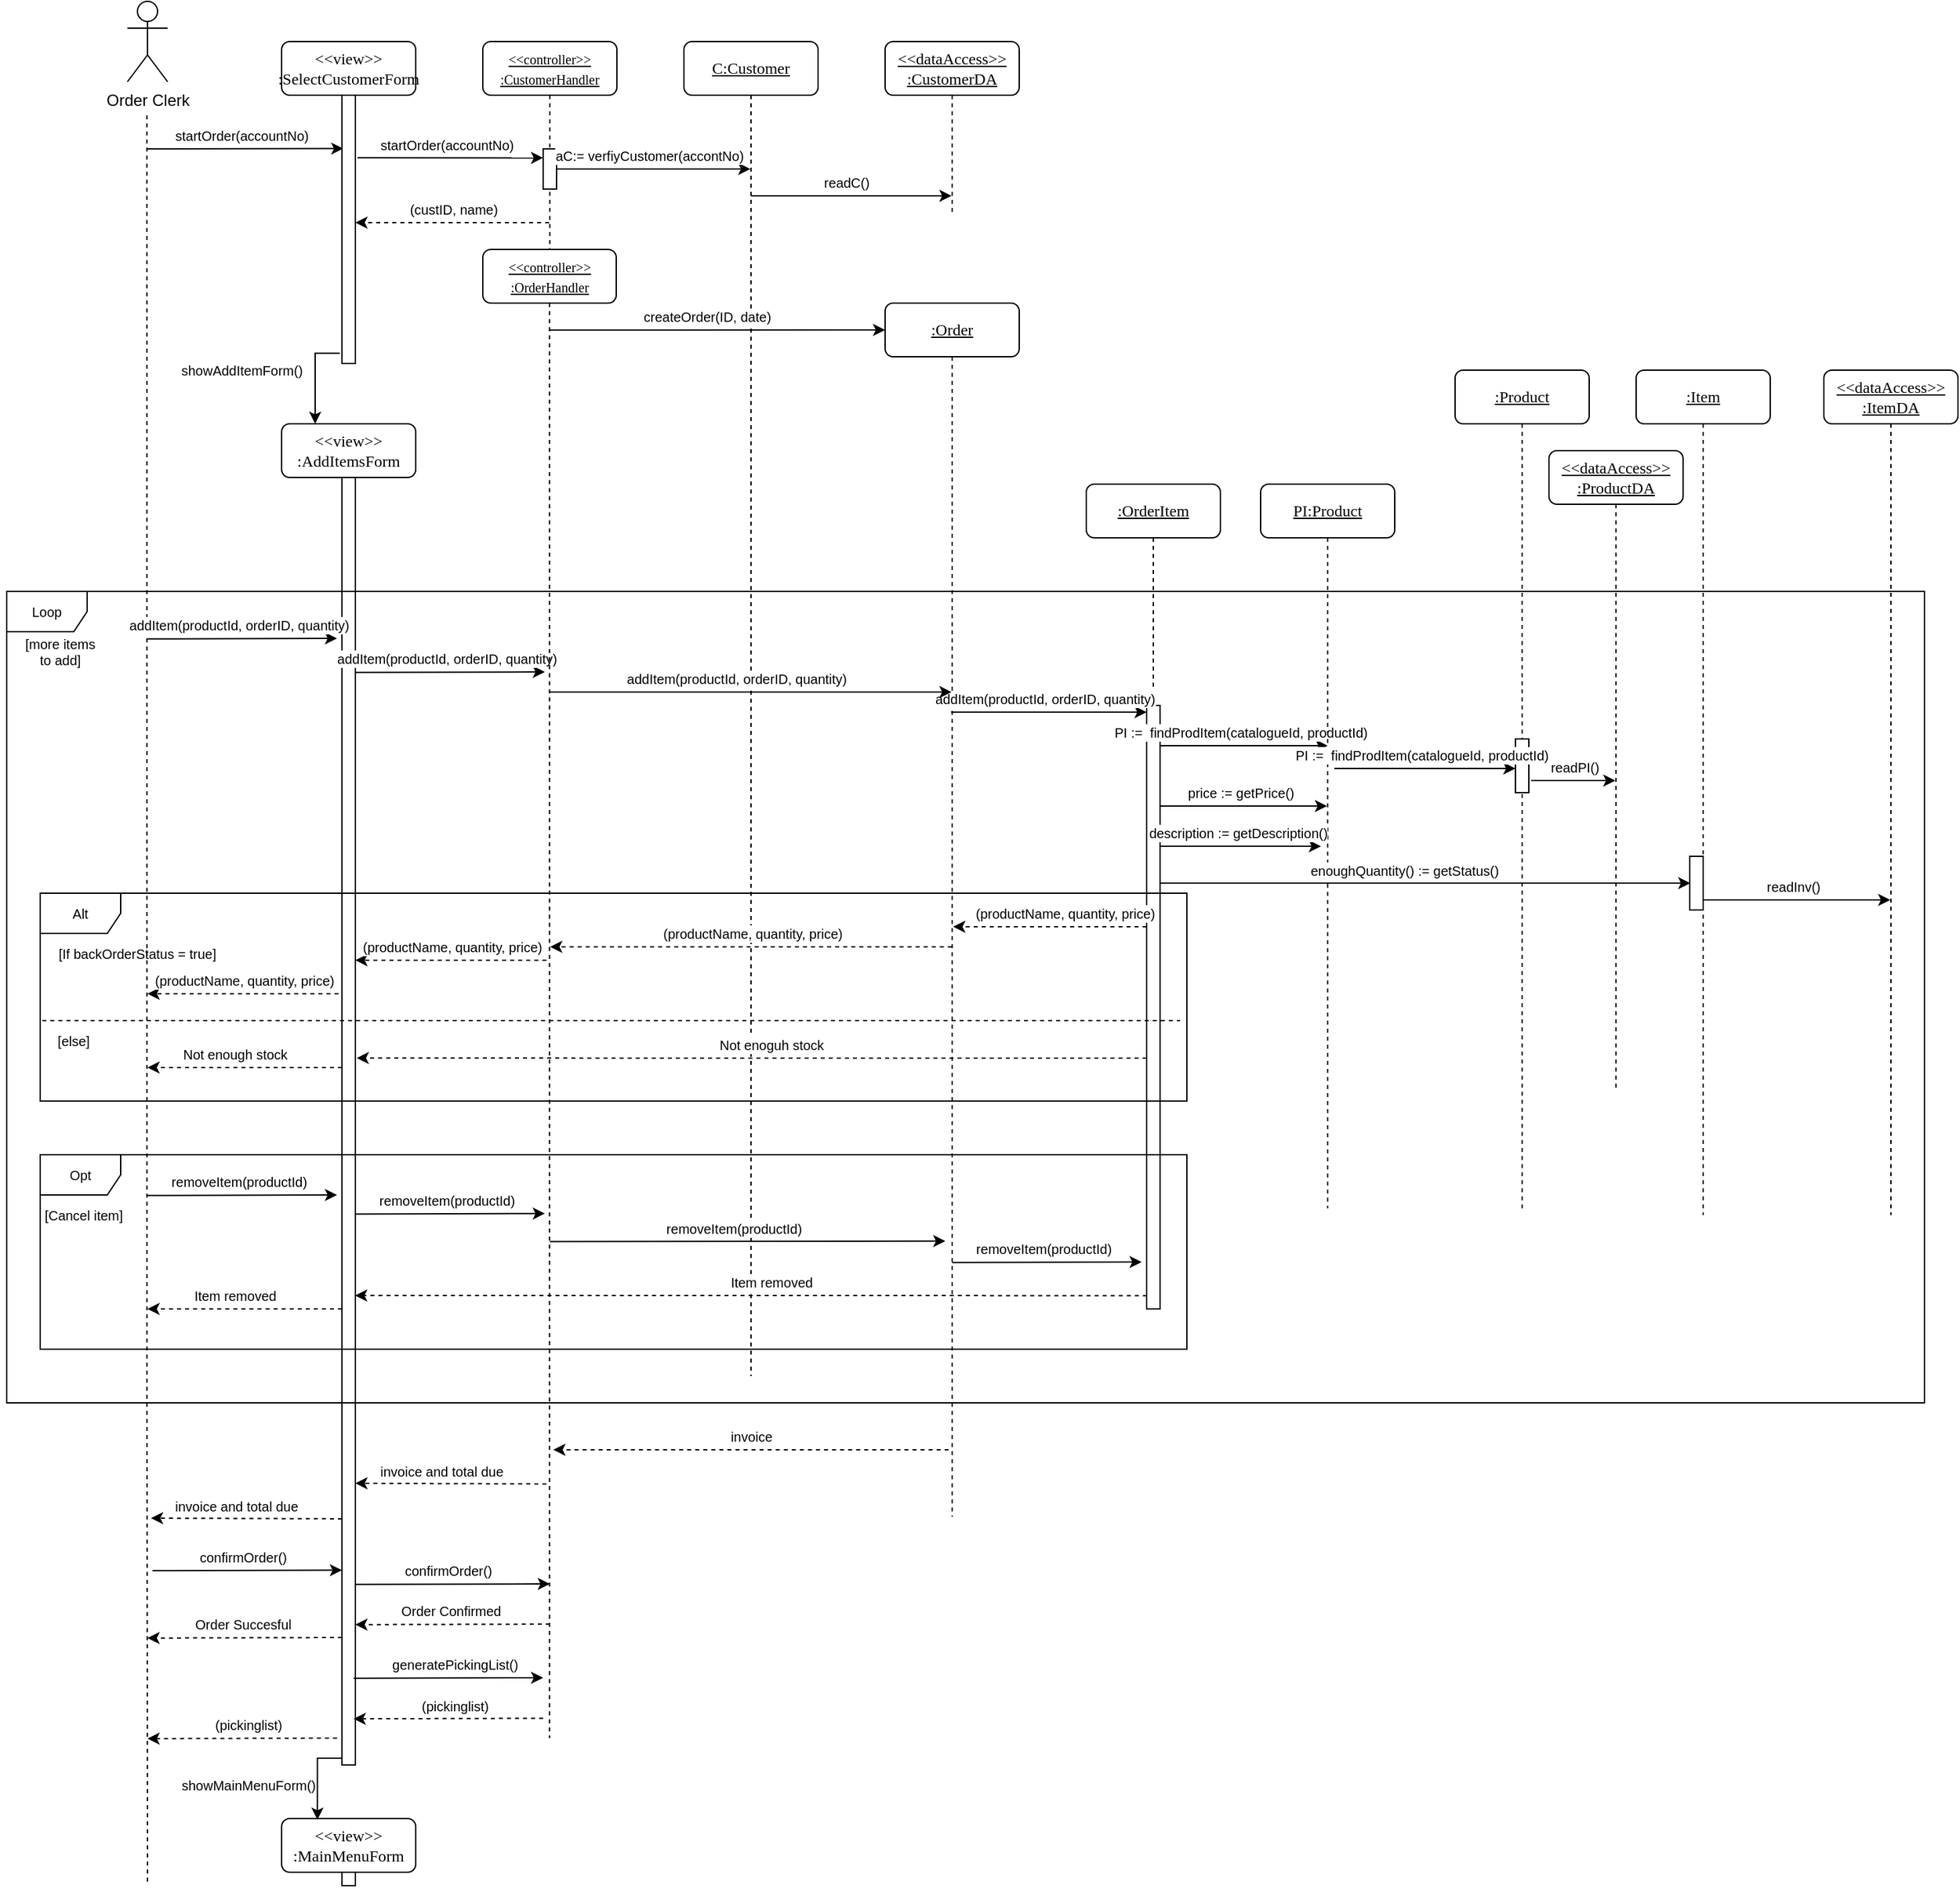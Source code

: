 <mxfile version="16.5.1" type="device"><diagram name="Page-1" id="13e1069c-82ec-6db2-03f1-153e76fe0fe0"><mxGraphModel dx="1038" dy="649" grid="1" gridSize="5" guides="1" tooltips="1" connect="1" arrows="1" fold="1" page="1" pageScale="1" pageWidth="1100" pageHeight="850" background="none" math="0" shadow="0"><root><mxCell id="0"/><mxCell id="1" parent="0"/><mxCell id="BF2j5DieZYQLTxhTrkTb-8" style="edgeStyle=orthogonalEdgeStyle;rounded=0;orthogonalLoop=1;jettySize=auto;html=1;endArrow=none;endFill=0;dashed=1;" parent="1" edge="1"><mxGeometry relative="1" as="geometry"><mxPoint x="220" y="1495" as="targetPoint"/><mxPoint x="219.57" y="175" as="sourcePoint"/><Array as="points"><mxPoint x="220" y="1135"/></Array></mxGeometry></mxCell><mxCell id="BF2j5DieZYQLTxhTrkTb-1" value="Order Clerk" style="shape=umlActor;verticalLabelPosition=bottom;verticalAlign=top;html=1;outlineConnect=0;" parent="1" vertex="1"><mxGeometry x="205" y="90" width="30" height="60" as="geometry"/></mxCell><mxCell id="BF2j5DieZYQLTxhTrkTb-4" value="&lt;u style=&quot;font-size: 10px&quot;&gt;&amp;lt;&amp;lt;controller&amp;gt;&amp;gt;&lt;br&gt;:CustomerHandler&lt;/u&gt;" style="shape=umlLifeline;perimeter=lifelinePerimeter;whiteSpace=wrap;html=1;container=1;collapsible=0;recursiveResize=0;outlineConnect=0;rounded=1;shadow=0;comic=0;labelBackgroundColor=none;strokeWidth=1;fontFamily=Verdana;fontSize=12;align=center;" parent="1" vertex="1"><mxGeometry x="470" y="120" width="100" height="155" as="geometry"/></mxCell><mxCell id="BF2j5DieZYQLTxhTrkTb-29" value="" style="html=1;points=[];perimeter=orthogonalPerimeter;rounded=0;shadow=0;comic=0;labelBackgroundColor=none;strokeWidth=1;fontFamily=Verdana;fontSize=12;align=center;" parent="BF2j5DieZYQLTxhTrkTb-4" vertex="1"><mxGeometry x="45" y="80" width="10" height="30" as="geometry"/></mxCell><mxCell id="BF2j5DieZYQLTxhTrkTb-6" value="&lt;u&gt;C:Customer&lt;/u&gt;" style="shape=umlLifeline;perimeter=lifelinePerimeter;whiteSpace=wrap;html=1;container=1;collapsible=0;recursiveResize=0;outlineConnect=0;rounded=1;shadow=0;comic=0;labelBackgroundColor=none;strokeWidth=1;fontFamily=Verdana;fontSize=12;align=center;" parent="1" vertex="1"><mxGeometry x="620" y="120" width="100" height="995" as="geometry"/></mxCell><mxCell id="BF2j5DieZYQLTxhTrkTb-118" value="" style="endArrow=classic;startArrow=none;html=1;rounded=0;startFill=0;dashed=1;" parent="BF2j5DieZYQLTxhTrkTb-6" edge="1"><mxGeometry width="50" height="50" relative="1" as="geometry"><mxPoint x="197.39" y="1050" as="sourcePoint"/><mxPoint x="-97.393" y="1050" as="targetPoint"/></mxGeometry></mxCell><mxCell id="BF2j5DieZYQLTxhTrkTb-119" value="&lt;span style=&quot;font-size: 10px&quot;&gt;invoice&lt;/span&gt;" style="edgeLabel;html=1;align=center;verticalAlign=middle;resizable=0;points=[];" parent="BF2j5DieZYQLTxhTrkTb-118" vertex="1" connectable="0"><mxGeometry x="-0.101" relative="1" as="geometry"><mxPoint x="-15" y="-10" as="offset"/></mxGeometry></mxCell><mxCell id="BF2j5DieZYQLTxhTrkTb-55" value="" style="endArrow=classic;startArrow=none;html=1;rounded=0;startFill=0;exitX=0.5;exitY=0.493;exitDx=0;exitDy=0;exitPerimeter=0;entryX=0;entryY=0.033;entryDx=0;entryDy=0;entryPerimeter=0;" parent="BF2j5DieZYQLTxhTrkTb-6" edge="1"><mxGeometry width="50" height="50" relative="1" as="geometry"><mxPoint x="-100" y="215.145" as="sourcePoint"/><mxPoint x="150" y="215.005" as="targetPoint"/></mxGeometry></mxCell><mxCell id="BF2j5DieZYQLTxhTrkTb-56" value="&lt;font style=&quot;font-size: 10px&quot;&gt;createOrder(ID, date)&lt;/font&gt;" style="edgeLabel;html=1;align=center;verticalAlign=middle;resizable=0;points=[];" parent="BF2j5DieZYQLTxhTrkTb-55" vertex="1" connectable="0"><mxGeometry x="-0.101" relative="1" as="geometry"><mxPoint x="4" y="-10" as="offset"/></mxGeometry></mxCell><mxCell id="BF2j5DieZYQLTxhTrkTb-10" value="" style="endArrow=classic;startArrow=none;html=1;rounded=0;startFill=0;entryX=0.1;entryY=0.199;entryDx=0;entryDy=0;entryPerimeter=0;" parent="1" target="BF2j5DieZYQLTxhTrkTb-36" edge="1"><mxGeometry width="50" height="50" relative="1" as="geometry"><mxPoint x="220" y="200" as="sourcePoint"/><mxPoint x="369.5" y="200" as="targetPoint"/></mxGeometry></mxCell><mxCell id="BF2j5DieZYQLTxhTrkTb-11" value="&lt;font style=&quot;font-size: 10px&quot;&gt;startOrder(accountNo)&lt;/font&gt;" style="edgeLabel;html=1;align=center;verticalAlign=middle;resizable=0;points=[];" parent="BF2j5DieZYQLTxhTrkTb-10" vertex="1" connectable="0"><mxGeometry x="-0.101" relative="1" as="geometry"><mxPoint x="4" y="-10" as="offset"/></mxGeometry></mxCell><mxCell id="BF2j5DieZYQLTxhTrkTb-12" value="" style="endArrow=classic;startArrow=none;html=1;rounded=0;startFill=0;" parent="1" edge="1"><mxGeometry width="50" height="50" relative="1" as="geometry"><mxPoint x="525" y="215" as="sourcePoint"/><mxPoint x="669.5" y="215" as="targetPoint"/></mxGeometry></mxCell><mxCell id="BF2j5DieZYQLTxhTrkTb-13" value="&lt;font style=&quot;font-size: 10px&quot;&gt;aC:= verfiyCustomer(accontNo)&lt;/font&gt;" style="edgeLabel;html=1;align=center;verticalAlign=middle;resizable=0;points=[];" parent="BF2j5DieZYQLTxhTrkTb-12" vertex="1" connectable="0"><mxGeometry x="-0.101" relative="1" as="geometry"><mxPoint x="4" y="-10" as="offset"/></mxGeometry></mxCell><mxCell id="BF2j5DieZYQLTxhTrkTb-22" value="" style="endArrow=classic;startArrow=none;html=1;rounded=0;startFill=0;dashed=1;entryX=1;entryY=0.475;entryDx=0;entryDy=0;entryPerimeter=0;" parent="1" target="BF2j5DieZYQLTxhTrkTb-36" edge="1"><mxGeometry width="50" height="50" relative="1" as="geometry"><mxPoint x="519.5" y="255" as="sourcePoint"/><mxPoint x="380" y="255" as="targetPoint"/></mxGeometry></mxCell><mxCell id="BF2j5DieZYQLTxhTrkTb-23" value="&lt;font style=&quot;font-size: 10px&quot;&gt;(custID, name)&lt;/font&gt;" style="edgeLabel;html=1;align=center;verticalAlign=middle;resizable=0;points=[];" parent="BF2j5DieZYQLTxhTrkTb-22" vertex="1" connectable="0"><mxGeometry x="-0.101" relative="1" as="geometry"><mxPoint x="-7" y="-10" as="offset"/></mxGeometry></mxCell><mxCell id="BF2j5DieZYQLTxhTrkTb-35" value="&lt;span style=&quot;font-family: &amp;#34;verdana&amp;#34; ; font-size: 12px&quot;&gt;&amp;lt;&amp;lt;view&amp;gt;&amp;gt;&lt;/span&gt;&lt;br style=&quot;font-family: &amp;#34;verdana&amp;#34; ; font-size: 12px&quot;&gt;&lt;span style=&quot;font-family: &amp;#34;verdana&amp;#34; ; font-size: 12px&quot;&gt;:SelectCustomerForm&lt;/span&gt;" style="rounded=1;whiteSpace=wrap;html=1;fontSize=10;" parent="1" vertex="1"><mxGeometry x="320" y="120" width="100" height="40" as="geometry"/></mxCell><mxCell id="BF2j5DieZYQLTxhTrkTb-43" style="edgeStyle=orthogonalEdgeStyle;rounded=0;orthogonalLoop=1;jettySize=auto;html=1;fontSize=10;startArrow=none;startFill=0;endArrow=classic;endFill=1;exitX=-0.167;exitY=0.962;exitDx=0;exitDy=0;exitPerimeter=0;entryX=0.25;entryY=0;entryDx=0;entryDy=0;entryPerimeter=0;" parent="1" source="BF2j5DieZYQLTxhTrkTb-36" target="BF2j5DieZYQLTxhTrkTb-37" edge="1"><mxGeometry relative="1" as="geometry"><mxPoint x="345" y="475" as="targetPoint"/><Array as="points"><mxPoint x="345" y="352"/></Array></mxGeometry></mxCell><mxCell id="BF2j5DieZYQLTxhTrkTb-44" value="showAddItemForm()" style="edgeLabel;html=1;align=center;verticalAlign=middle;resizable=0;points=[];fontSize=10;" parent="BF2j5DieZYQLTxhTrkTb-43" vertex="1" connectable="0"><mxGeometry x="0.012" y="1" relative="1" as="geometry"><mxPoint x="-56" y="-5" as="offset"/></mxGeometry></mxCell><mxCell id="BF2j5DieZYQLTxhTrkTb-36" value="" style="html=1;points=[];perimeter=orthogonalPerimeter;rounded=0;shadow=0;comic=0;labelBackgroundColor=none;strokeWidth=1;fontFamily=Verdana;fontSize=12;align=center;" parent="1" vertex="1"><mxGeometry x="365" y="160" width="10" height="200" as="geometry"/></mxCell><mxCell id="BF2j5DieZYQLTxhTrkTb-37" value="&lt;span style=&quot;font-family: &amp;#34;verdana&amp;#34; ; font-size: 12px&quot;&gt;&amp;lt;&amp;lt;view&amp;gt;&amp;gt;&lt;/span&gt;&lt;br style=&quot;font-family: &amp;#34;verdana&amp;#34; ; font-size: 12px&quot;&gt;&lt;span style=&quot;font-family: &amp;#34;verdana&amp;#34; ; font-size: 12px&quot;&gt;:AddItemsForm&lt;/span&gt;" style="rounded=1;whiteSpace=wrap;html=1;fontSize=10;" parent="1" vertex="1"><mxGeometry x="320" y="405" width="100" height="40" as="geometry"/></mxCell><mxCell id="BF2j5DieZYQLTxhTrkTb-38" value="" style="html=1;points=[];perimeter=orthogonalPerimeter;rounded=0;shadow=0;comic=0;labelBackgroundColor=none;strokeWidth=1;fontFamily=Verdana;fontSize=12;align=center;" parent="1" vertex="1"><mxGeometry x="365" y="445" width="10" height="960" as="geometry"/></mxCell><mxCell id="BF2j5DieZYQLTxhTrkTb-45" value="Loop" style="shape=umlFrame;whiteSpace=wrap;html=1;fontSize=10;" parent="1" vertex="1"><mxGeometry x="115" y="530" width="1430" height="605" as="geometry"/></mxCell><mxCell id="BF2j5DieZYQLTxhTrkTb-47" value="&lt;u&gt;:Order&lt;/u&gt;" style="shape=umlLifeline;perimeter=lifelinePerimeter;whiteSpace=wrap;html=1;container=1;collapsible=0;recursiveResize=0;outlineConnect=0;rounded=1;shadow=0;comic=0;labelBackgroundColor=none;strokeWidth=1;fontFamily=Verdana;fontSize=12;align=center;" parent="1" vertex="1"><mxGeometry x="770" y="315" width="100" height="905" as="geometry"/></mxCell><mxCell id="BF2j5DieZYQLTxhTrkTb-48" value="&lt;u&gt;:OrderItem&lt;/u&gt;" style="shape=umlLifeline;perimeter=lifelinePerimeter;whiteSpace=wrap;html=1;container=1;collapsible=0;recursiveResize=0;outlineConnect=0;rounded=1;shadow=0;comic=0;labelBackgroundColor=none;strokeWidth=1;fontFamily=Verdana;fontSize=12;align=center;" parent="1" vertex="1"><mxGeometry x="920" y="450" width="100" height="615" as="geometry"/></mxCell><mxCell id="BF2j5DieZYQLTxhTrkTb-65" value="" style="html=1;points=[];perimeter=orthogonalPerimeter;rounded=0;shadow=0;comic=0;labelBackgroundColor=none;strokeWidth=1;fontFamily=Verdana;fontSize=12;align=center;" parent="BF2j5DieZYQLTxhTrkTb-48" vertex="1"><mxGeometry x="45" y="165" width="10" height="450" as="geometry"/></mxCell><mxCell id="BF2j5DieZYQLTxhTrkTb-68" value="" style="endArrow=classic;startArrow=none;html=1;rounded=0;startFill=0;" parent="BF2j5DieZYQLTxhTrkTb-48" target="BF2j5DieZYQLTxhTrkTb-62" edge="1"><mxGeometry width="50" height="50" relative="1" as="geometry"><mxPoint x="55.002" y="239.995" as="sourcePoint"/><mxPoint x="175" y="240" as="targetPoint"/></mxGeometry></mxCell><mxCell id="BF2j5DieZYQLTxhTrkTb-69" value="&lt;font style=&quot;font-size: 10px&quot;&gt;price := getPrice()&lt;/font&gt;" style="edgeLabel;html=1;align=center;verticalAlign=middle;resizable=0;points=[];" parent="BF2j5DieZYQLTxhTrkTb-68" vertex="1" connectable="0"><mxGeometry x="-0.101" relative="1" as="geometry"><mxPoint x="4" y="-10" as="offset"/></mxGeometry></mxCell><mxCell id="BF2j5DieZYQLTxhTrkTb-81" value="" style="endArrow=classic;startArrow=none;html=1;rounded=0;startFill=0;" parent="BF2j5DieZYQLTxhTrkTb-48" edge="1"><mxGeometry width="50" height="50" relative="1" as="geometry"><mxPoint x="55.002" y="194.995" as="sourcePoint"/><mxPoint x="180" y="195" as="targetPoint"/></mxGeometry></mxCell><mxCell id="BF2j5DieZYQLTxhTrkTb-82" value="&lt;span style=&quot;font-size: 10px&quot;&gt;PI :=&amp;nbsp; findProdItem(catalogueId, productId)&lt;/span&gt;" style="edgeLabel;html=1;align=center;verticalAlign=middle;resizable=0;points=[];" parent="BF2j5DieZYQLTxhTrkTb-81" vertex="1" connectable="0"><mxGeometry x="-0.101" relative="1" as="geometry"><mxPoint x="4" y="-10" as="offset"/></mxGeometry></mxCell><mxCell id="BF2j5DieZYQLTxhTrkTb-134" value="Alt" style="shape=umlFrame;whiteSpace=wrap;html=1;fontSize=10;" parent="BF2j5DieZYQLTxhTrkTb-48" vertex="1"><mxGeometry x="-780" y="305" width="855" height="155" as="geometry"/></mxCell><mxCell id="BF2j5DieZYQLTxhTrkTb-59" value="" style="endArrow=classic;startArrow=none;html=1;rounded=0;startFill=0;entryX=0.044;entryY=0.074;entryDx=0;entryDy=0;entryPerimeter=0;" parent="BF2j5DieZYQLTxhTrkTb-48" edge="1"><mxGeometry width="50" height="50" relative="1" as="geometry"><mxPoint x="-100.81" y="170.0" as="sourcePoint"/><mxPoint x="45.0" y="170.0" as="targetPoint"/></mxGeometry></mxCell><mxCell id="BF2j5DieZYQLTxhTrkTb-60" value="&lt;span style=&quot;font-size: 10px&quot;&gt;addItem(productId, orderID, quantity)&lt;/span&gt;" style="edgeLabel;html=1;align=center;verticalAlign=middle;resizable=0;points=[];" parent="BF2j5DieZYQLTxhTrkTb-59" vertex="1" connectable="0"><mxGeometry x="-0.101" relative="1" as="geometry"><mxPoint x="4" y="-10" as="offset"/></mxGeometry></mxCell><mxCell id="BF2j5DieZYQLTxhTrkTb-141" value="" style="endArrow=classic;startArrow=none;html=1;rounded=0;startFill=0;dashed=1;entryX=0.276;entryY=0.793;entryDx=0;entryDy=0;entryPerimeter=0;" parent="BF2j5DieZYQLTxhTrkTb-48" target="BF2j5DieZYQLTxhTrkTb-134" edge="1"><mxGeometry width="50" height="50" relative="1" as="geometry"><mxPoint x="45" y="428" as="sourcePoint"/><mxPoint x="-254.5" y="420" as="targetPoint"/></mxGeometry></mxCell><mxCell id="BF2j5DieZYQLTxhTrkTb-142" value="&lt;font style=&quot;font-size: 10px&quot;&gt;Not enoguh stock&lt;/font&gt;" style="edgeLabel;html=1;align=center;verticalAlign=middle;resizable=0;points=[];" parent="BF2j5DieZYQLTxhTrkTb-141" vertex="1" connectable="0"><mxGeometry x="-0.101" relative="1" as="geometry"><mxPoint x="-15" y="-10" as="offset"/></mxGeometry></mxCell><mxCell id="BF2j5DieZYQLTxhTrkTb-143" value="" style="endArrow=classic;startArrow=none;html=1;rounded=0;startFill=0;dashed=1;" parent="BF2j5DieZYQLTxhTrkTb-48" edge="1"><mxGeometry width="50" height="50" relative="1" as="geometry"><mxPoint x="-555" y="435" as="sourcePoint"/><mxPoint x="-700" y="435" as="targetPoint"/></mxGeometry></mxCell><mxCell id="BF2j5DieZYQLTxhTrkTb-144" value="&lt;font style=&quot;font-size: 10px&quot;&gt;Not enough stock&lt;/font&gt;" style="edgeLabel;html=1;align=center;verticalAlign=middle;resizable=0;points=[];" parent="BF2j5DieZYQLTxhTrkTb-143" vertex="1" connectable="0"><mxGeometry x="-0.101" relative="1" as="geometry"><mxPoint x="-15" y="-10" as="offset"/></mxGeometry></mxCell><mxCell id="m1XJs7Dsuztz1t1UnXOM-1" value="" style="endArrow=classic;startArrow=none;html=1;rounded=0;startFill=0;dashed=1;" parent="BF2j5DieZYQLTxhTrkTb-48" edge="1"><mxGeometry width="50" height="50" relative="1" as="geometry"><mxPoint x="-557.61" y="380" as="sourcePoint"/><mxPoint x="-700" y="380" as="targetPoint"/></mxGeometry></mxCell><mxCell id="m1XJs7Dsuztz1t1UnXOM-2" value="&lt;span style=&quot;font-size: 10px&quot;&gt;(productName, quantity, price)&lt;/span&gt;" style="edgeLabel;html=1;align=center;verticalAlign=middle;resizable=0;points=[];" parent="m1XJs7Dsuztz1t1UnXOM-1" vertex="1" connectable="0"><mxGeometry x="-0.101" relative="1" as="geometry"><mxPoint x="-7" y="-10" as="offset"/></mxGeometry></mxCell><mxCell id="BF2j5DieZYQLTxhTrkTb-145" value="[else]" style="text;html=1;strokeColor=none;fillColor=none;align=center;verticalAlign=middle;whiteSpace=wrap;rounded=0;fontSize=10;" parent="BF2j5DieZYQLTxhTrkTb-48" vertex="1"><mxGeometry x="-785" y="400" width="60" height="30" as="geometry"/></mxCell><mxCell id="BF2j5DieZYQLTxhTrkTb-74" value="" style="endArrow=classic;startArrow=none;html=1;rounded=0;startFill=0;entryX=-0.114;entryY=0.155;entryDx=0;entryDy=0;entryPerimeter=0;dashed=1;" parent="BF2j5DieZYQLTxhTrkTb-48" edge="1"><mxGeometry width="50" height="50" relative="1" as="geometry"><mxPoint x="45.0" y="330.0" as="sourcePoint"/><mxPoint x="-99.23" y="330.0" as="targetPoint"/></mxGeometry></mxCell><mxCell id="BF2j5DieZYQLTxhTrkTb-75" value="&lt;span style=&quot;font-size: 10px&quot;&gt;(productName, quantity, price)&lt;/span&gt;" style="edgeLabel;html=1;align=center;verticalAlign=middle;resizable=0;points=[];" parent="BF2j5DieZYQLTxhTrkTb-74" vertex="1" connectable="0"><mxGeometry x="-0.101" relative="1" as="geometry"><mxPoint x="4" y="-10" as="offset"/></mxGeometry></mxCell><mxCell id="BF2j5DieZYQLTxhTrkTb-113" value="" style="endArrow=classic;startArrow=none;html=1;rounded=0;startFill=0;dashed=1;" parent="BF2j5DieZYQLTxhTrkTb-48" edge="1"><mxGeometry width="50" height="50" relative="1" as="geometry"><mxPoint x="-402.61" y="355" as="sourcePoint"/><mxPoint x="-545" y="355" as="targetPoint"/></mxGeometry></mxCell><mxCell id="BF2j5DieZYQLTxhTrkTb-114" value="&lt;span style=&quot;font-size: 10px&quot;&gt;(productName, quantity, price)&lt;/span&gt;" style="edgeLabel;html=1;align=center;verticalAlign=middle;resizable=0;points=[];" parent="BF2j5DieZYQLTxhTrkTb-113" vertex="1" connectable="0"><mxGeometry x="-0.101" relative="1" as="geometry"><mxPoint x="-7" y="-10" as="offset"/></mxGeometry></mxCell><mxCell id="BF2j5DieZYQLTxhTrkTb-49" value="" style="endArrow=classic;startArrow=none;html=1;rounded=0;startFill=0;entryX=-0.371;entryY=0.139;entryDx=0;entryDy=0;entryPerimeter=0;" parent="1" edge="1"><mxGeometry width="50" height="50" relative="1" as="geometry"><mxPoint x="220" y="565.39" as="sourcePoint"/><mxPoint x="361.29" y="565.005" as="targetPoint"/></mxGeometry></mxCell><mxCell id="BF2j5DieZYQLTxhTrkTb-50" value="&lt;font style=&quot;font-size: 10px&quot;&gt;addItem(productId, orderID, quantity)&lt;/font&gt;" style="edgeLabel;html=1;align=center;verticalAlign=middle;resizable=0;points=[];" parent="BF2j5DieZYQLTxhTrkTb-49" vertex="1" connectable="0"><mxGeometry x="-0.101" relative="1" as="geometry"><mxPoint x="4" y="-10" as="offset"/></mxGeometry></mxCell><mxCell id="BF2j5DieZYQLTxhTrkTb-51" value="" style="endArrow=classic;startArrow=none;html=1;rounded=0;startFill=0;entryX=-0.371;entryY=0.139;entryDx=0;entryDy=0;entryPerimeter=0;" parent="1" edge="1"><mxGeometry width="50" height="50" relative="1" as="geometry"><mxPoint x="375" y="590.39" as="sourcePoint"/><mxPoint x="516.29" y="590.005" as="targetPoint"/></mxGeometry></mxCell><mxCell id="BF2j5DieZYQLTxhTrkTb-52" value="&lt;span style=&quot;font-size: 10px&quot;&gt;addItem(productId, orderID, quantity)&lt;/span&gt;" style="edgeLabel;html=1;align=center;verticalAlign=middle;resizable=0;points=[];" parent="BF2j5DieZYQLTxhTrkTb-51" vertex="1" connectable="0"><mxGeometry x="-0.101" relative="1" as="geometry"><mxPoint x="4" y="-10" as="offset"/></mxGeometry></mxCell><mxCell id="BF2j5DieZYQLTxhTrkTb-53" value="" style="endArrow=classic;startArrow=none;html=1;rounded=0;startFill=0;" parent="1" source="BF2j5DieZYQLTxhTrkTb-77" edge="1"><mxGeometry width="50" height="50" relative="1" as="geometry"><mxPoint x="520" y="610.16" as="sourcePoint"/><mxPoint x="819.5" y="605" as="targetPoint"/><Array as="points"><mxPoint x="725" y="605"/></Array></mxGeometry></mxCell><mxCell id="BF2j5DieZYQLTxhTrkTb-54" value="&lt;span style=&quot;font-size: 10px&quot;&gt;addItem(productId, orderID, quantity)&lt;/span&gt;" style="edgeLabel;html=1;align=center;verticalAlign=middle;resizable=0;points=[];" parent="BF2j5DieZYQLTxhTrkTb-53" vertex="1" connectable="0"><mxGeometry x="-0.101" relative="1" as="geometry"><mxPoint x="4" y="-10" as="offset"/></mxGeometry></mxCell><mxCell id="BF2j5DieZYQLTxhTrkTb-61" value="&lt;u&gt;:Product&lt;/u&gt;" style="shape=umlLifeline;perimeter=lifelinePerimeter;whiteSpace=wrap;html=1;container=1;collapsible=0;recursiveResize=0;outlineConnect=0;rounded=1;shadow=0;comic=0;labelBackgroundColor=none;strokeWidth=1;fontFamily=Verdana;fontSize=12;align=center;" parent="1" vertex="1"><mxGeometry x="1195" y="365" width="100" height="625" as="geometry"/></mxCell><mxCell id="BF2j5DieZYQLTxhTrkTb-96" value="" style="html=1;points=[];perimeter=orthogonalPerimeter;rounded=0;shadow=0;comic=0;labelBackgroundColor=none;strokeWidth=1;fontFamily=Verdana;fontSize=12;align=center;" parent="BF2j5DieZYQLTxhTrkTb-61" vertex="1"><mxGeometry x="45" y="275" width="10" height="40" as="geometry"/></mxCell><mxCell id="BF2j5DieZYQLTxhTrkTb-62" value="&lt;u&gt;PI:Product&lt;/u&gt;" style="shape=umlLifeline;perimeter=lifelinePerimeter;whiteSpace=wrap;html=1;container=1;collapsible=0;recursiveResize=0;outlineConnect=0;rounded=1;shadow=0;comic=0;labelBackgroundColor=none;strokeWidth=1;fontFamily=Verdana;fontSize=12;align=center;" parent="1" vertex="1"><mxGeometry x="1050" y="450" width="100" height="540" as="geometry"/></mxCell><mxCell id="BF2j5DieZYQLTxhTrkTb-77" value="&lt;u style=&quot;font-size: 10px&quot;&gt;&amp;lt;&amp;lt;controller&amp;gt;&amp;gt;&lt;br&gt;:OrderHandler&lt;/u&gt;" style="shape=umlLifeline;perimeter=lifelinePerimeter;whiteSpace=wrap;html=1;container=1;collapsible=0;recursiveResize=0;outlineConnect=0;rounded=1;shadow=0;comic=0;labelBackgroundColor=none;strokeWidth=1;fontFamily=Verdana;fontSize=12;align=center;" parent="1" vertex="1"><mxGeometry x="470" y="275" width="99.52" height="1110" as="geometry"/></mxCell><mxCell id="BF2j5DieZYQLTxhTrkTb-70" value="" style="endArrow=classic;startArrow=none;html=1;rounded=0;startFill=0;" parent="1" edge="1"><mxGeometry width="50" height="50" relative="1" as="geometry"><mxPoint x="975.002" y="719.995" as="sourcePoint"/><mxPoint x="1095" y="720" as="targetPoint"/></mxGeometry></mxCell><mxCell id="BF2j5DieZYQLTxhTrkTb-71" value="&lt;font style=&quot;font-size: 10px&quot;&gt;description := getDescription()&lt;/font&gt;" style="edgeLabel;html=1;align=center;verticalAlign=middle;resizable=0;points=[];" parent="BF2j5DieZYQLTxhTrkTb-70" vertex="1" connectable="0"><mxGeometry x="-0.101" relative="1" as="geometry"><mxPoint x="4" y="-10" as="offset"/></mxGeometry></mxCell><mxCell id="BF2j5DieZYQLTxhTrkTb-84" value="" style="endArrow=classic;startArrow=none;html=1;rounded=0;startFill=0;" parent="1" edge="1"><mxGeometry width="50" height="50" relative="1" as="geometry"><mxPoint x="1105" y="662" as="sourcePoint"/><mxPoint x="1240" y="662" as="targetPoint"/></mxGeometry></mxCell><mxCell id="BF2j5DieZYQLTxhTrkTb-85" value="&lt;span style=&quot;font-size: 10px&quot;&gt;PI :=&amp;nbsp; findProdItem(catalogueId, productId)&lt;/span&gt;" style="edgeLabel;html=1;align=center;verticalAlign=middle;resizable=0;points=[];" parent="BF2j5DieZYQLTxhTrkTb-84" vertex="1" connectable="0"><mxGeometry x="-0.101" relative="1" as="geometry"><mxPoint x="4" y="-10" as="offset"/></mxGeometry></mxCell><mxCell id="BF2j5DieZYQLTxhTrkTb-88" value="&lt;u&gt;:Item&lt;/u&gt;" style="shape=umlLifeline;perimeter=lifelinePerimeter;whiteSpace=wrap;html=1;container=1;collapsible=0;recursiveResize=0;outlineConnect=0;rounded=1;shadow=0;comic=0;labelBackgroundColor=none;strokeWidth=1;fontFamily=Verdana;fontSize=12;align=center;" parent="1" vertex="1"><mxGeometry x="1330" y="365" width="100" height="630" as="geometry"/></mxCell><mxCell id="BF2j5DieZYQLTxhTrkTb-90" value="" style="html=1;points=[];perimeter=orthogonalPerimeter;rounded=0;shadow=0;comic=0;labelBackgroundColor=none;strokeWidth=1;fontFamily=Verdana;fontSize=12;align=center;" parent="BF2j5DieZYQLTxhTrkTb-88" vertex="1"><mxGeometry x="40" y="362.5" width="10" height="40" as="geometry"/></mxCell><mxCell id="BF2j5DieZYQLTxhTrkTb-89" value="&lt;u&gt;&amp;lt;&amp;lt;dataAccess&amp;gt;&amp;gt;&lt;br&gt;:ItemDA&lt;br&gt;&lt;/u&gt;" style="shape=umlLifeline;perimeter=lifelinePerimeter;whiteSpace=wrap;html=1;container=1;collapsible=0;recursiveResize=0;outlineConnect=0;rounded=1;shadow=0;comic=0;labelBackgroundColor=none;strokeWidth=1;fontFamily=Verdana;fontSize=12;align=center;" parent="1" vertex="1"><mxGeometry x="1470" y="365" width="100" height="630" as="geometry"/></mxCell><mxCell id="BF2j5DieZYQLTxhTrkTb-91" value="" style="endArrow=classic;startArrow=none;html=1;rounded=0;startFill=0;exitX=1;exitY=0.813;exitDx=0;exitDy=0;exitPerimeter=0;" parent="1" source="BF2j5DieZYQLTxhTrkTb-90" target="BF2j5DieZYQLTxhTrkTb-89" edge="1"><mxGeometry width="50" height="50" relative="1" as="geometry"><mxPoint x="1385.0" y="760" as="sourcePoint"/><mxPoint x="1524.5" y="760" as="targetPoint"/></mxGeometry></mxCell><mxCell id="BF2j5DieZYQLTxhTrkTb-92" value="&lt;span style=&quot;font-size: 10px&quot;&gt;readInv()&lt;/span&gt;" style="edgeLabel;html=1;align=center;verticalAlign=middle;resizable=0;points=[];" parent="BF2j5DieZYQLTxhTrkTb-91" vertex="1" connectable="0"><mxGeometry x="-0.101" relative="1" as="geometry"><mxPoint x="4" y="-10" as="offset"/></mxGeometry></mxCell><mxCell id="BF2j5DieZYQLTxhTrkTb-99" value="&lt;u&gt;&amp;lt;&amp;lt;dataAccess&amp;gt;&amp;gt;&lt;br&gt;:ProductDA&lt;br&gt;&lt;/u&gt;" style="shape=umlLifeline;perimeter=lifelinePerimeter;whiteSpace=wrap;html=1;container=1;collapsible=0;recursiveResize=0;outlineConnect=0;rounded=1;shadow=0;comic=0;labelBackgroundColor=none;strokeWidth=1;fontFamily=Verdana;fontSize=12;align=center;" parent="1" vertex="1"><mxGeometry x="1265" y="425" width="100" height="475" as="geometry"/></mxCell><mxCell id="BF2j5DieZYQLTxhTrkTb-103" value="&lt;u&gt;&amp;lt;&amp;lt;dataAccess&amp;gt;&amp;gt;&lt;br&gt;:CustomerDA&lt;br&gt;&lt;/u&gt;" style="shape=umlLifeline;perimeter=lifelinePerimeter;whiteSpace=wrap;html=1;container=1;collapsible=0;recursiveResize=0;outlineConnect=0;rounded=1;shadow=0;comic=0;labelBackgroundColor=none;strokeWidth=1;fontFamily=Verdana;fontSize=12;align=center;" parent="1" vertex="1"><mxGeometry x="770" y="120" width="100" height="130" as="geometry"/></mxCell><mxCell id="BF2j5DieZYQLTxhTrkTb-15" value="" style="endArrow=classic;startArrow=none;html=1;rounded=0;startFill=0;exitX=1.157;exitY=0.233;exitDx=0;exitDy=0;exitPerimeter=0;entryX=0;entryY=0.224;entryDx=0;entryDy=0;entryPerimeter=0;" parent="1" source="BF2j5DieZYQLTxhTrkTb-36" target="BF2j5DieZYQLTxhTrkTb-29" edge="1"><mxGeometry width="50" height="50" relative="1" as="geometry"><mxPoint x="370" y="215" as="sourcePoint"/><mxPoint x="510" y="207" as="targetPoint"/></mxGeometry></mxCell><mxCell id="BF2j5DieZYQLTxhTrkTb-16" value="&lt;font style=&quot;font-size: 10px&quot;&gt;startOrder(accountNo)&lt;/font&gt;" style="edgeLabel;html=1;align=center;verticalAlign=middle;resizable=0;points=[];" parent="BF2j5DieZYQLTxhTrkTb-15" vertex="1" connectable="0"><mxGeometry x="-0.101" relative="1" as="geometry"><mxPoint x="4" y="-10" as="offset"/></mxGeometry></mxCell><mxCell id="BF2j5DieZYQLTxhTrkTb-104" value="" style="endArrow=classic;startArrow=none;html=1;rounded=0;startFill=0;" parent="1" target="BF2j5DieZYQLTxhTrkTb-103" edge="1"><mxGeometry width="50" height="50" relative="1" as="geometry"><mxPoint x="670" y="235" as="sourcePoint"/><mxPoint x="800" y="235" as="targetPoint"/></mxGeometry></mxCell><mxCell id="BF2j5DieZYQLTxhTrkTb-105" value="&lt;font style=&quot;font-size: 10px&quot;&gt;readC()&lt;/font&gt;" style="edgeLabel;html=1;align=center;verticalAlign=middle;resizable=0;points=[];" parent="BF2j5DieZYQLTxhTrkTb-104" vertex="1" connectable="0"><mxGeometry x="-0.101" relative="1" as="geometry"><mxPoint x="4" y="-10" as="offset"/></mxGeometry></mxCell><mxCell id="BF2j5DieZYQLTxhTrkTb-106" value="[more items to add]" style="text;html=1;strokeColor=none;fillColor=none;align=center;verticalAlign=middle;whiteSpace=wrap;rounded=0;fontSize=10;" parent="1" vertex="1"><mxGeometry x="125" y="560" width="60" height="30" as="geometry"/></mxCell><mxCell id="BF2j5DieZYQLTxhTrkTb-108" value="&lt;span style=&quot;font-family: &amp;#34;verdana&amp;#34; ; font-size: 12px&quot;&gt;&amp;lt;&amp;lt;view&amp;gt;&amp;gt;&lt;/span&gt;&lt;br style=&quot;font-family: &amp;#34;verdana&amp;#34; ; font-size: 12px&quot;&gt;&lt;span style=&quot;font-family: &amp;#34;verdana&amp;#34; ; font-size: 12px&quot;&gt;:MainMenuForm&lt;/span&gt;" style="rounded=1;whiteSpace=wrap;html=1;fontSize=10;" parent="1" vertex="1"><mxGeometry x="320" y="1445" width="100" height="40" as="geometry"/></mxCell><mxCell id="BF2j5DieZYQLTxhTrkTb-109" style="edgeStyle=orthogonalEdgeStyle;rounded=0;orthogonalLoop=1;jettySize=auto;html=1;fontSize=10;startArrow=none;startFill=0;endArrow=classic;endFill=1;exitX=-0.167;exitY=0.962;exitDx=0;exitDy=0;exitPerimeter=0;entryX=0.25;entryY=0;entryDx=0;entryDy=0;entryPerimeter=0;" parent="1" edge="1"><mxGeometry relative="1" as="geometry"><mxPoint x="346.67" y="1445.83" as="targetPoint"/><mxPoint x="365.0" y="1400" as="sourcePoint"/><Array as="points"><mxPoint x="346.67" y="1399.83"/></Array></mxGeometry></mxCell><mxCell id="BF2j5DieZYQLTxhTrkTb-110" value="showMainMenuForm()" style="edgeLabel;html=1;align=center;verticalAlign=middle;resizable=0;points=[];fontSize=10;" parent="BF2j5DieZYQLTxhTrkTb-109" vertex="1" connectable="0"><mxGeometry x="0.012" y="1" relative="1" as="geometry"><mxPoint x="-53" y="6" as="offset"/></mxGeometry></mxCell><mxCell id="BF2j5DieZYQLTxhTrkTb-115" value="" style="html=1;points=[];perimeter=orthogonalPerimeter;rounded=0;shadow=0;comic=0;labelBackgroundColor=none;strokeWidth=1;fontFamily=Verdana;fontSize=12;align=center;" parent="1" vertex="1"><mxGeometry x="365" y="1485" width="10" height="10" as="geometry"/></mxCell><mxCell id="BF2j5DieZYQLTxhTrkTb-72" value="" style="endArrow=classic;startArrow=none;html=1;rounded=0;startFill=0;entryX=0.042;entryY=0.5;entryDx=0;entryDy=0;entryPerimeter=0;" parent="1" source="BF2j5DieZYQLTxhTrkTb-65" target="BF2j5DieZYQLTxhTrkTb-90" edge="1"><mxGeometry width="50" height="50" relative="1" as="geometry"><mxPoint x="975.0" y="1154.39" as="sourcePoint"/><mxPoint x="1244.63" y="1154.39" as="targetPoint"/></mxGeometry></mxCell><mxCell id="BF2j5DieZYQLTxhTrkTb-73" value="&lt;font style=&quot;font-size: 10px&quot;&gt;enoughQuantity() := getStatus()&lt;/font&gt;" style="edgeLabel;html=1;align=center;verticalAlign=middle;resizable=0;points=[];" parent="BF2j5DieZYQLTxhTrkTb-72" vertex="1" connectable="0"><mxGeometry x="-0.101" relative="1" as="geometry"><mxPoint x="4" y="-10" as="offset"/></mxGeometry></mxCell><mxCell id="BF2j5DieZYQLTxhTrkTb-132" value="" style="endArrow=classic;startArrow=none;html=1;rounded=0;startFill=0;dashed=1;" parent="1" edge="1"><mxGeometry width="50" height="50" relative="1" as="geometry"><mxPoint x="819.75" y="795.0" as="sourcePoint"/><mxPoint x="520.25" y="795.0" as="targetPoint"/></mxGeometry></mxCell><mxCell id="BF2j5DieZYQLTxhTrkTb-133" value="&lt;span style=&quot;font-size: 10px&quot;&gt;(productName, quantity, price)&lt;/span&gt;" style="edgeLabel;html=1;align=center;verticalAlign=middle;resizable=0;points=[];" parent="BF2j5DieZYQLTxhTrkTb-132" vertex="1" connectable="0"><mxGeometry x="-0.101" relative="1" as="geometry"><mxPoint x="-15" y="-10" as="offset"/></mxGeometry></mxCell><mxCell id="BF2j5DieZYQLTxhTrkTb-97" value="" style="endArrow=classic;startArrow=none;html=1;rounded=0;startFill=0;exitX=1.176;exitY=0.775;exitDx=0;exitDy=0;exitPerimeter=0;" parent="1" source="BF2j5DieZYQLTxhTrkTb-96" target="BF2j5DieZYQLTxhTrkTb-99" edge="1"><mxGeometry width="50" height="50" relative="1" as="geometry"><mxPoint x="1250" y="989.5" as="sourcePoint"/><mxPoint x="1389.5" y="989.5" as="targetPoint"/></mxGeometry></mxCell><mxCell id="BF2j5DieZYQLTxhTrkTb-98" value="&lt;span style=&quot;font-size: 10px&quot;&gt;readPI()&lt;/span&gt;" style="edgeLabel;html=1;align=center;verticalAlign=middle;resizable=0;points=[];" parent="BF2j5DieZYQLTxhTrkTb-97" vertex="1" connectable="0"><mxGeometry x="-0.101" relative="1" as="geometry"><mxPoint x="4" y="-10" as="offset"/></mxGeometry></mxCell><mxCell id="BF2j5DieZYQLTxhTrkTb-146" value="" style="endArrow=none;dashed=1;html=1;rounded=0;fontSize=10;exitX=0;exitY=0.492;exitDx=0;exitDy=0;exitPerimeter=0;" parent="1" edge="1"><mxGeometry width="50" height="50" relative="1" as="geometry"><mxPoint x="141.56" y="850.0" as="sourcePoint"/><mxPoint x="990" y="850" as="targetPoint"/></mxGeometry></mxCell><mxCell id="BF2j5DieZYQLTxhTrkTb-138" value="[If backOrderStatus = true]" style="text;html=1;strokeColor=none;fillColor=none;align=center;verticalAlign=middle;whiteSpace=wrap;rounded=0;fontSize=10;" parent="1" vertex="1"><mxGeometry x="150" y="785" width="125" height="30" as="geometry"/></mxCell><mxCell id="m1XJs7Dsuztz1t1UnXOM-3" value="Opt" style="shape=umlFrame;whiteSpace=wrap;html=1;fontSize=10;" parent="1" vertex="1"><mxGeometry x="140" y="950" width="855" height="145" as="geometry"/></mxCell><mxCell id="m1XJs7Dsuztz1t1UnXOM-4" value="[Cancel item]" style="text;html=1;strokeColor=none;fillColor=none;align=center;verticalAlign=middle;whiteSpace=wrap;rounded=0;fontSize=10;" parent="1" vertex="1"><mxGeometry x="110" y="980" width="125" height="30" as="geometry"/></mxCell><mxCell id="m1XJs7Dsuztz1t1UnXOM-5" value="" style="endArrow=classic;startArrow=none;html=1;rounded=0;startFill=0;entryX=-0.371;entryY=0.139;entryDx=0;entryDy=0;entryPerimeter=0;" parent="1" edge="1"><mxGeometry width="50" height="50" relative="1" as="geometry"><mxPoint x="220.0" y="980.38" as="sourcePoint"/><mxPoint x="361.29" y="979.995" as="targetPoint"/></mxGeometry></mxCell><mxCell id="m1XJs7Dsuztz1t1UnXOM-6" value="&lt;font style=&quot;font-size: 10px&quot;&gt;removeItem(productId)&lt;/font&gt;" style="edgeLabel;html=1;align=center;verticalAlign=middle;resizable=0;points=[];" parent="m1XJs7Dsuztz1t1UnXOM-5" vertex="1" connectable="0"><mxGeometry x="-0.101" relative="1" as="geometry"><mxPoint x="4" y="-10" as="offset"/></mxGeometry></mxCell><mxCell id="m1XJs7Dsuztz1t1UnXOM-7" value="" style="endArrow=classic;startArrow=none;html=1;rounded=0;startFill=0;entryX=-0.371;entryY=0.139;entryDx=0;entryDy=0;entryPerimeter=0;" parent="1" edge="1"><mxGeometry width="50" height="50" relative="1" as="geometry"><mxPoint x="375.0" y="994.21" as="sourcePoint"/><mxPoint x="516.29" y="993.825" as="targetPoint"/></mxGeometry></mxCell><mxCell id="m1XJs7Dsuztz1t1UnXOM-8" value="&lt;font style=&quot;font-size: 10px&quot;&gt;removeItem(productId)&lt;/font&gt;" style="edgeLabel;html=1;align=center;verticalAlign=middle;resizable=0;points=[];" parent="m1XJs7Dsuztz1t1UnXOM-7" vertex="1" connectable="0"><mxGeometry x="-0.101" relative="1" as="geometry"><mxPoint x="4" y="-10" as="offset"/></mxGeometry></mxCell><mxCell id="m1XJs7Dsuztz1t1UnXOM-13" value="" style="endArrow=classic;startArrow=none;html=1;rounded=0;startFill=0;entryX=0.794;entryY=0.496;entryDx=0;entryDy=0;entryPerimeter=0;" parent="1" edge="1"><mxGeometry width="50" height="50" relative="1" as="geometry"><mxPoint x="520" y="1014.73" as="sourcePoint"/><mxPoint x="814.9" y="1014.41" as="targetPoint"/></mxGeometry></mxCell><mxCell id="m1XJs7Dsuztz1t1UnXOM-14" value="&lt;font style=&quot;font-size: 10px&quot;&gt;removeItem(productId)&lt;/font&gt;" style="edgeLabel;html=1;align=center;verticalAlign=middle;resizable=0;points=[];" parent="m1XJs7Dsuztz1t1UnXOM-13" vertex="1" connectable="0"><mxGeometry x="-0.101" relative="1" as="geometry"><mxPoint x="4" y="-10" as="offset"/></mxGeometry></mxCell><mxCell id="m1XJs7Dsuztz1t1UnXOM-17" value="" style="endArrow=classic;startArrow=none;html=1;rounded=0;startFill=0;entryX=-0.371;entryY=0.139;entryDx=0;entryDy=0;entryPerimeter=0;" parent="1" edge="1"><mxGeometry width="50" height="50" relative="1" as="geometry"><mxPoint x="820" y="1030.38" as="sourcePoint"/><mxPoint x="961.29" y="1029.995" as="targetPoint"/></mxGeometry></mxCell><mxCell id="m1XJs7Dsuztz1t1UnXOM-18" value="&lt;font style=&quot;font-size: 10px&quot;&gt;removeItem(productId)&lt;/font&gt;" style="edgeLabel;html=1;align=center;verticalAlign=middle;resizable=0;points=[];" parent="m1XJs7Dsuztz1t1UnXOM-17" vertex="1" connectable="0"><mxGeometry x="-0.101" relative="1" as="geometry"><mxPoint x="4" y="-10" as="offset"/></mxGeometry></mxCell><mxCell id="m1XJs7Dsuztz1t1UnXOM-19" value="" style="endArrow=classic;startArrow=none;html=1;rounded=0;startFill=0;dashed=1;entryX=0.276;entryY=0.793;entryDx=0;entryDy=0;entryPerimeter=0;" parent="1" edge="1"><mxGeometry width="50" height="50" relative="1" as="geometry"><mxPoint x="965.2" y="1055.08" as="sourcePoint"/><mxPoint x="374.8" y="1054.995" as="targetPoint"/></mxGeometry></mxCell><mxCell id="m1XJs7Dsuztz1t1UnXOM-20" value="&lt;span style=&quot;font-size: 10px&quot;&gt;Item removed&lt;/span&gt;" style="edgeLabel;html=1;align=center;verticalAlign=middle;resizable=0;points=[];" parent="m1XJs7Dsuztz1t1UnXOM-19" vertex="1" connectable="0"><mxGeometry x="-0.101" relative="1" as="geometry"><mxPoint x="-15" y="-10" as="offset"/></mxGeometry></mxCell><mxCell id="m1XJs7Dsuztz1t1UnXOM-21" value="" style="endArrow=classic;startArrow=none;html=1;rounded=0;startFill=0;dashed=1;" parent="1" edge="1"><mxGeometry width="50" height="50" relative="1" as="geometry"><mxPoint x="365" y="1065.0" as="sourcePoint"/><mxPoint x="220" y="1065" as="targetPoint"/></mxGeometry></mxCell><mxCell id="m1XJs7Dsuztz1t1UnXOM-22" value="&lt;font style=&quot;font-size: 10px&quot;&gt;Item removed&lt;/font&gt;" style="edgeLabel;html=1;align=center;verticalAlign=middle;resizable=0;points=[];" parent="m1XJs7Dsuztz1t1UnXOM-21" vertex="1" connectable="0"><mxGeometry x="-0.101" relative="1" as="geometry"><mxPoint x="-15" y="-10" as="offset"/></mxGeometry></mxCell><mxCell id="m1XJs7Dsuztz1t1UnXOM-23" value="" style="endArrow=classic;startArrow=none;html=1;rounded=0;startFill=0;entryX=-0.371;entryY=0.139;entryDx=0;entryDy=0;entryPerimeter=0;" parent="1" edge="1"><mxGeometry width="50" height="50" relative="1" as="geometry"><mxPoint x="223.71" y="1260.17" as="sourcePoint"/><mxPoint x="365.0" y="1259.785" as="targetPoint"/></mxGeometry></mxCell><mxCell id="m1XJs7Dsuztz1t1UnXOM-24" value="&lt;font style=&quot;font-size: 10px&quot;&gt;confirmOrder()&lt;/font&gt;" style="edgeLabel;html=1;align=center;verticalAlign=middle;resizable=0;points=[];" parent="m1XJs7Dsuztz1t1UnXOM-23" vertex="1" connectable="0"><mxGeometry x="-0.101" relative="1" as="geometry"><mxPoint x="4" y="-10" as="offset"/></mxGeometry></mxCell><mxCell id="zOutj-5eMWmeNnlh9ZL--2" value="" style="endArrow=classic;startArrow=none;html=1;rounded=0;startFill=0;" parent="1" edge="1"><mxGeometry width="50" height="50" relative="1" as="geometry"><mxPoint x="375.0" y="1270.38" as="sourcePoint"/><mxPoint x="520" y="1270" as="targetPoint"/></mxGeometry></mxCell><mxCell id="zOutj-5eMWmeNnlh9ZL--3" value="&lt;font style=&quot;font-size: 10px&quot;&gt;confirmOrder()&lt;/font&gt;" style="edgeLabel;html=1;align=center;verticalAlign=middle;resizable=0;points=[];" parent="zOutj-5eMWmeNnlh9ZL--2" vertex="1" connectable="0"><mxGeometry x="-0.101" relative="1" as="geometry"><mxPoint x="4" y="-10" as="offset"/></mxGeometry></mxCell><mxCell id="zOutj-5eMWmeNnlh9ZL--6" value="" style="endArrow=classic;startArrow=none;html=1;rounded=0;startFill=0;dashed=1;" parent="1" edge="1"><mxGeometry width="50" height="50" relative="1" as="geometry"><mxPoint x="365" y="1310" as="sourcePoint"/><mxPoint x="220.0" y="1310.38" as="targetPoint"/></mxGeometry></mxCell><mxCell id="zOutj-5eMWmeNnlh9ZL--7" value="&lt;font style=&quot;font-size: 10px&quot;&gt;Order Succesful&lt;/font&gt;" style="edgeLabel;html=1;align=center;verticalAlign=middle;resizable=0;points=[];" parent="zOutj-5eMWmeNnlh9ZL--6" vertex="1" connectable="0"><mxGeometry x="-0.101" relative="1" as="geometry"><mxPoint x="-9" y="-10" as="offset"/></mxGeometry></mxCell><mxCell id="BF2j5DieZYQLTxhTrkTb-120" value="" style="endArrow=classic;startArrow=none;html=1;rounded=0;startFill=0;entryX=-0.371;entryY=0.139;entryDx=0;entryDy=0;entryPerimeter=0;" parent="1" edge="1"><mxGeometry width="50" height="50" relative="1" as="geometry"><mxPoint x="373.71" y="1340.38" as="sourcePoint"/><mxPoint x="515" y="1339.995" as="targetPoint"/></mxGeometry></mxCell><mxCell id="BF2j5DieZYQLTxhTrkTb-121" value="&lt;span style=&quot;font-size: 10px&quot;&gt;generatePickingList()&lt;/span&gt;" style="edgeLabel;html=1;align=center;verticalAlign=middle;resizable=0;points=[];" parent="BF2j5DieZYQLTxhTrkTb-120" vertex="1" connectable="0"><mxGeometry x="-0.101" relative="1" as="geometry"><mxPoint x="12" y="-10" as="offset"/></mxGeometry></mxCell><mxCell id="m1XJs7Dsuztz1t1UnXOM-25" value="" style="endArrow=classic;startArrow=none;html=1;rounded=0;startFill=0;entryX=-0.371;entryY=0.139;entryDx=0;entryDy=0;entryPerimeter=0;dashed=1;" parent="1" edge="1"><mxGeometry width="50" height="50" relative="1" as="geometry"><mxPoint x="515" y="1370.215" as="sourcePoint"/><mxPoint x="373.71" y="1370.6" as="targetPoint"/></mxGeometry></mxCell><mxCell id="m1XJs7Dsuztz1t1UnXOM-26" value="&lt;span style=&quot;font-size: 10px&quot;&gt;(pickinglist)&lt;/span&gt;" style="edgeLabel;html=1;align=center;verticalAlign=middle;resizable=0;points=[];" parent="m1XJs7Dsuztz1t1UnXOM-25" vertex="1" connectable="0"><mxGeometry x="-0.101" relative="1" as="geometry"><mxPoint x="-3" y="-10" as="offset"/></mxGeometry></mxCell><mxCell id="zOutj-5eMWmeNnlh9ZL--8" value="" style="endArrow=classic;startArrow=none;html=1;rounded=0;startFill=0;entryX=-0.371;entryY=0.139;entryDx=0;entryDy=0;entryPerimeter=0;dashed=1;" parent="1" edge="1"><mxGeometry width="50" height="50" relative="1" as="geometry"><mxPoint x="361.29" y="1384.995" as="sourcePoint"/><mxPoint x="220.0" y="1385.38" as="targetPoint"/></mxGeometry></mxCell><mxCell id="zOutj-5eMWmeNnlh9ZL--9" value="&lt;span style=&quot;font-size: 10px&quot;&gt;(pickinglist)&lt;/span&gt;" style="edgeLabel;html=1;align=center;verticalAlign=middle;resizable=0;points=[];" parent="zOutj-5eMWmeNnlh9ZL--8" vertex="1" connectable="0"><mxGeometry x="-0.101" relative="1" as="geometry"><mxPoint x="-3" y="-10" as="offset"/></mxGeometry></mxCell><mxCell id="BF2j5DieZYQLTxhTrkTb-125" value="" style="endArrow=classic;startArrow=none;html=1;rounded=0;startFill=0;dashed=1;" parent="1" edge="1"><mxGeometry width="50" height="50" relative="1" as="geometry"><mxPoint x="517.39" y="1195.47" as="sourcePoint"/><mxPoint x="375" y="1195" as="targetPoint"/></mxGeometry></mxCell><mxCell id="BF2j5DieZYQLTxhTrkTb-126" value="&lt;span style=&quot;font-size: 10px&quot;&gt;invoice and total due&lt;/span&gt;" style="edgeLabel;html=1;align=center;verticalAlign=middle;resizable=0;points=[];" parent="BF2j5DieZYQLTxhTrkTb-125" vertex="1" connectable="0"><mxGeometry x="-0.101" relative="1" as="geometry"><mxPoint x="-15" y="-10" as="offset"/></mxGeometry></mxCell><mxCell id="BF2j5DieZYQLTxhTrkTb-127" value="" style="endArrow=classic;startArrow=none;html=1;rounded=0;startFill=0;dashed=1;" parent="1" edge="1"><mxGeometry width="50" height="50" relative="1" as="geometry"><mxPoint x="365.0" y="1221.47" as="sourcePoint"/><mxPoint x="222.61" y="1221" as="targetPoint"/></mxGeometry></mxCell><mxCell id="BF2j5DieZYQLTxhTrkTb-128" value="&lt;span style=&quot;font-size: 10px&quot;&gt;invoice and total due&lt;/span&gt;" style="edgeLabel;html=1;align=center;verticalAlign=middle;resizable=0;points=[];" parent="BF2j5DieZYQLTxhTrkTb-127" vertex="1" connectable="0"><mxGeometry x="-0.101" relative="1" as="geometry"><mxPoint x="-15" y="-10" as="offset"/></mxGeometry></mxCell><mxCell id="zOutj-5eMWmeNnlh9ZL--4" value="" style="endArrow=classic;startArrow=none;html=1;rounded=0;startFill=0;dashed=1;" parent="1" edge="1"><mxGeometry width="50" height="50" relative="1" as="geometry"><mxPoint x="520" y="1300" as="sourcePoint"/><mxPoint x="375.0" y="1300.38" as="targetPoint"/></mxGeometry></mxCell><mxCell id="zOutj-5eMWmeNnlh9ZL--5" value="&lt;font style=&quot;font-size: 10px&quot;&gt;Order Confirmed&lt;/font&gt;" style="edgeLabel;html=1;align=center;verticalAlign=middle;resizable=0;points=[];" parent="zOutj-5eMWmeNnlh9ZL--4" vertex="1" connectable="0"><mxGeometry x="-0.101" relative="1" as="geometry"><mxPoint x="-9" y="-10" as="offset"/></mxGeometry></mxCell></root></mxGraphModel></diagram></mxfile>